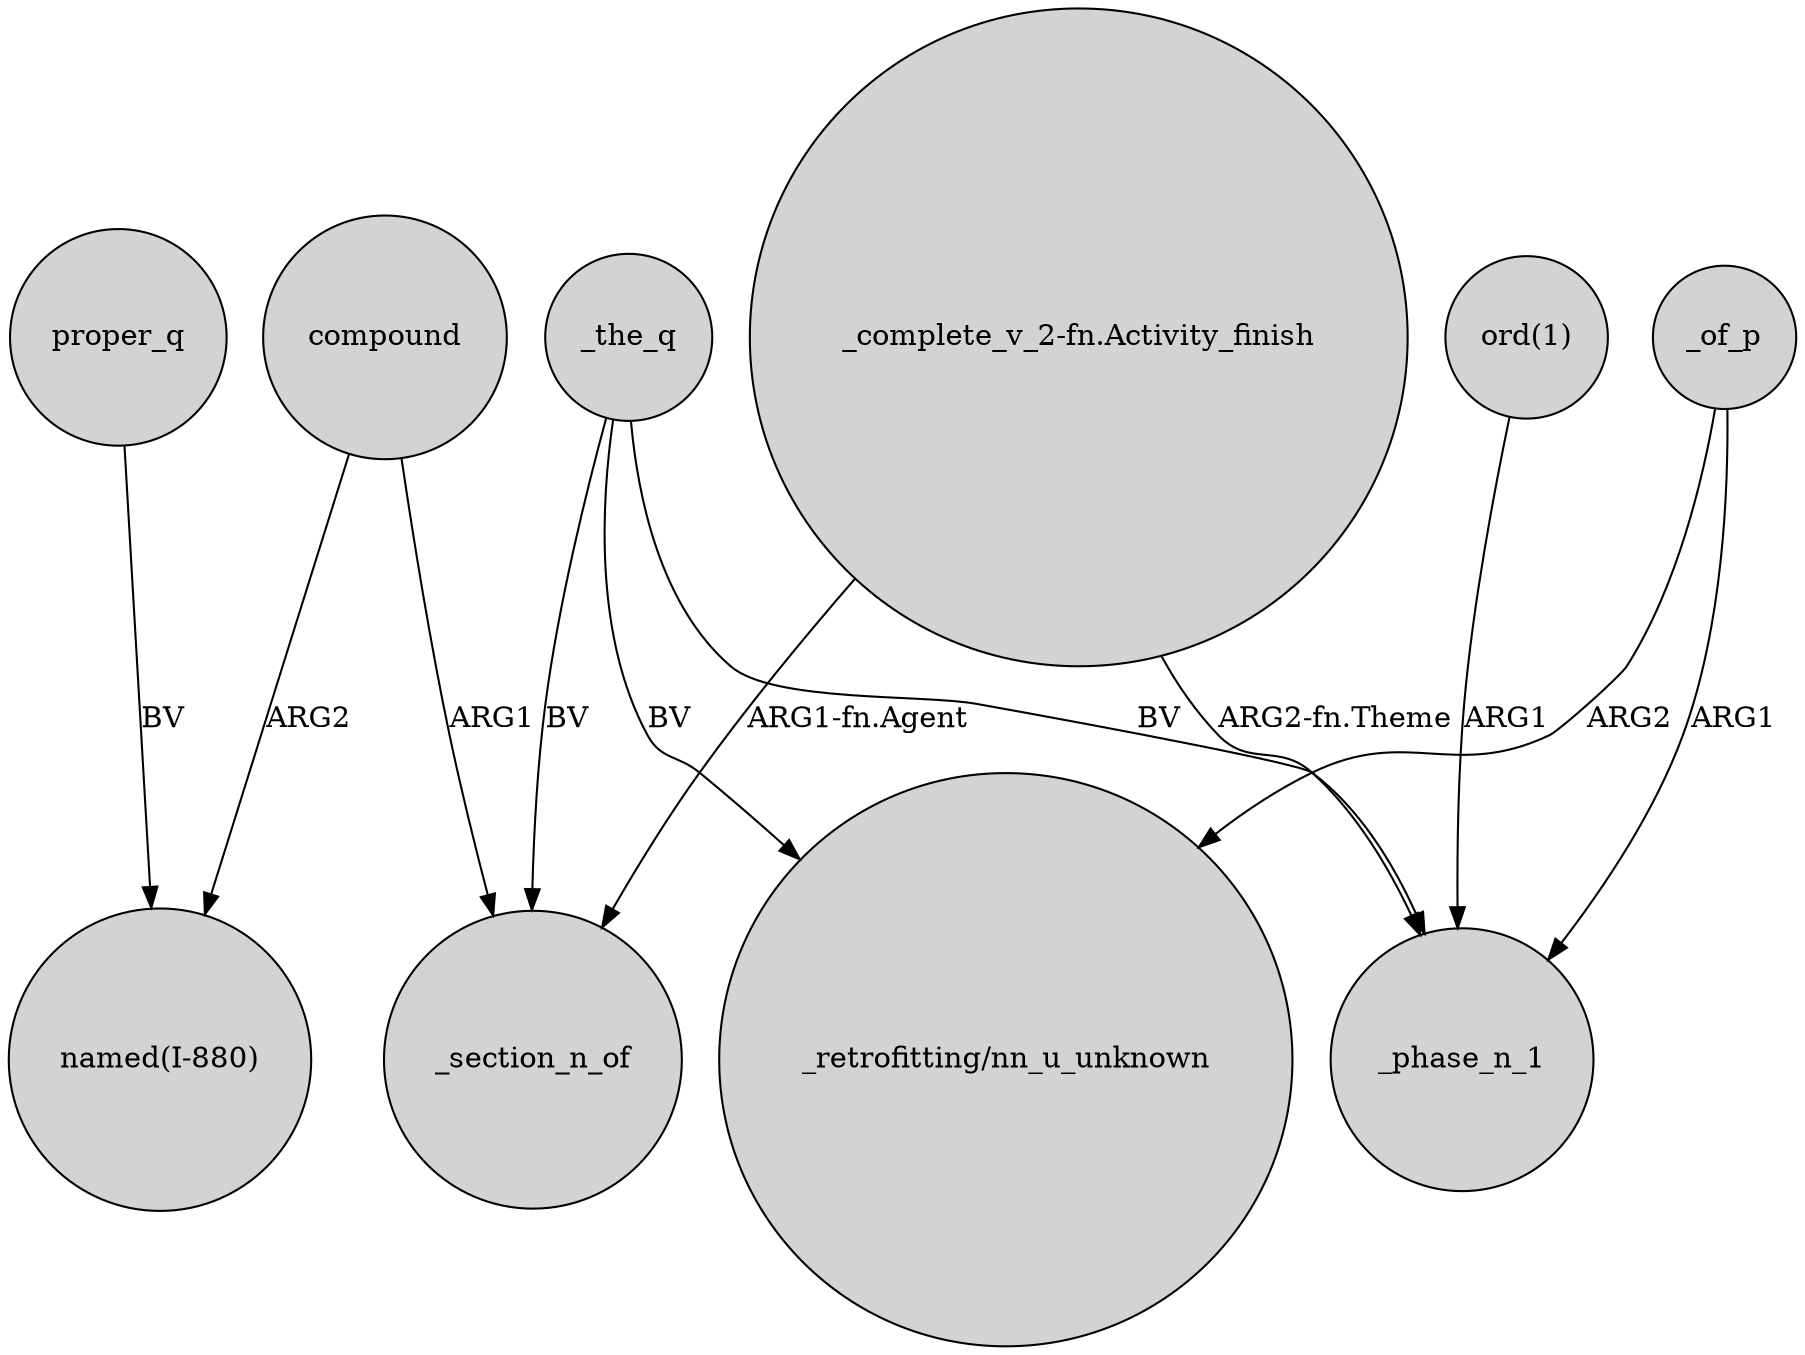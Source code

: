 digraph {
	node [shape=circle style=filled]
	compound -> "named(I-880)" [label=ARG2]
	_of_p -> "_retrofitting/nn_u_unknown" [label=ARG2]
	_the_q -> _section_n_of [label=BV]
	_of_p -> _phase_n_1 [label=ARG1]
	"_complete_v_2-fn.Activity_finish" -> _section_n_of [label="ARG1-fn.Agent"]
	_the_q -> "_retrofitting/nn_u_unknown" [label=BV]
	"ord(1)" -> _phase_n_1 [label=ARG1]
	proper_q -> "named(I-880)" [label=BV]
	"_complete_v_2-fn.Activity_finish" -> _phase_n_1 [label="ARG2-fn.Theme"]
	_the_q -> _phase_n_1 [label=BV]
	compound -> _section_n_of [label=ARG1]
}

